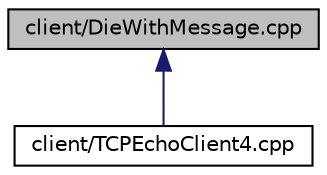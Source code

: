 digraph "client/DieWithMessage.cpp"
{
  edge [fontname="Helvetica",fontsize="10",labelfontname="Helvetica",labelfontsize="10"];
  node [fontname="Helvetica",fontsize="10",shape=record];
  Node1 [label="client/DieWithMessage.cpp",height=0.2,width=0.4,color="black", fillcolor="grey75", style="filled", fontcolor="black"];
  Node1 -> Node2 [dir="back",color="midnightblue",fontsize="10",style="solid",fontname="Helvetica"];
  Node2 [label="client/TCPEchoClient4.cpp",height=0.2,width=0.4,color="black", fillcolor="white", style="filled",URL="$TCPEchoClient4_8cpp.html"];
}
